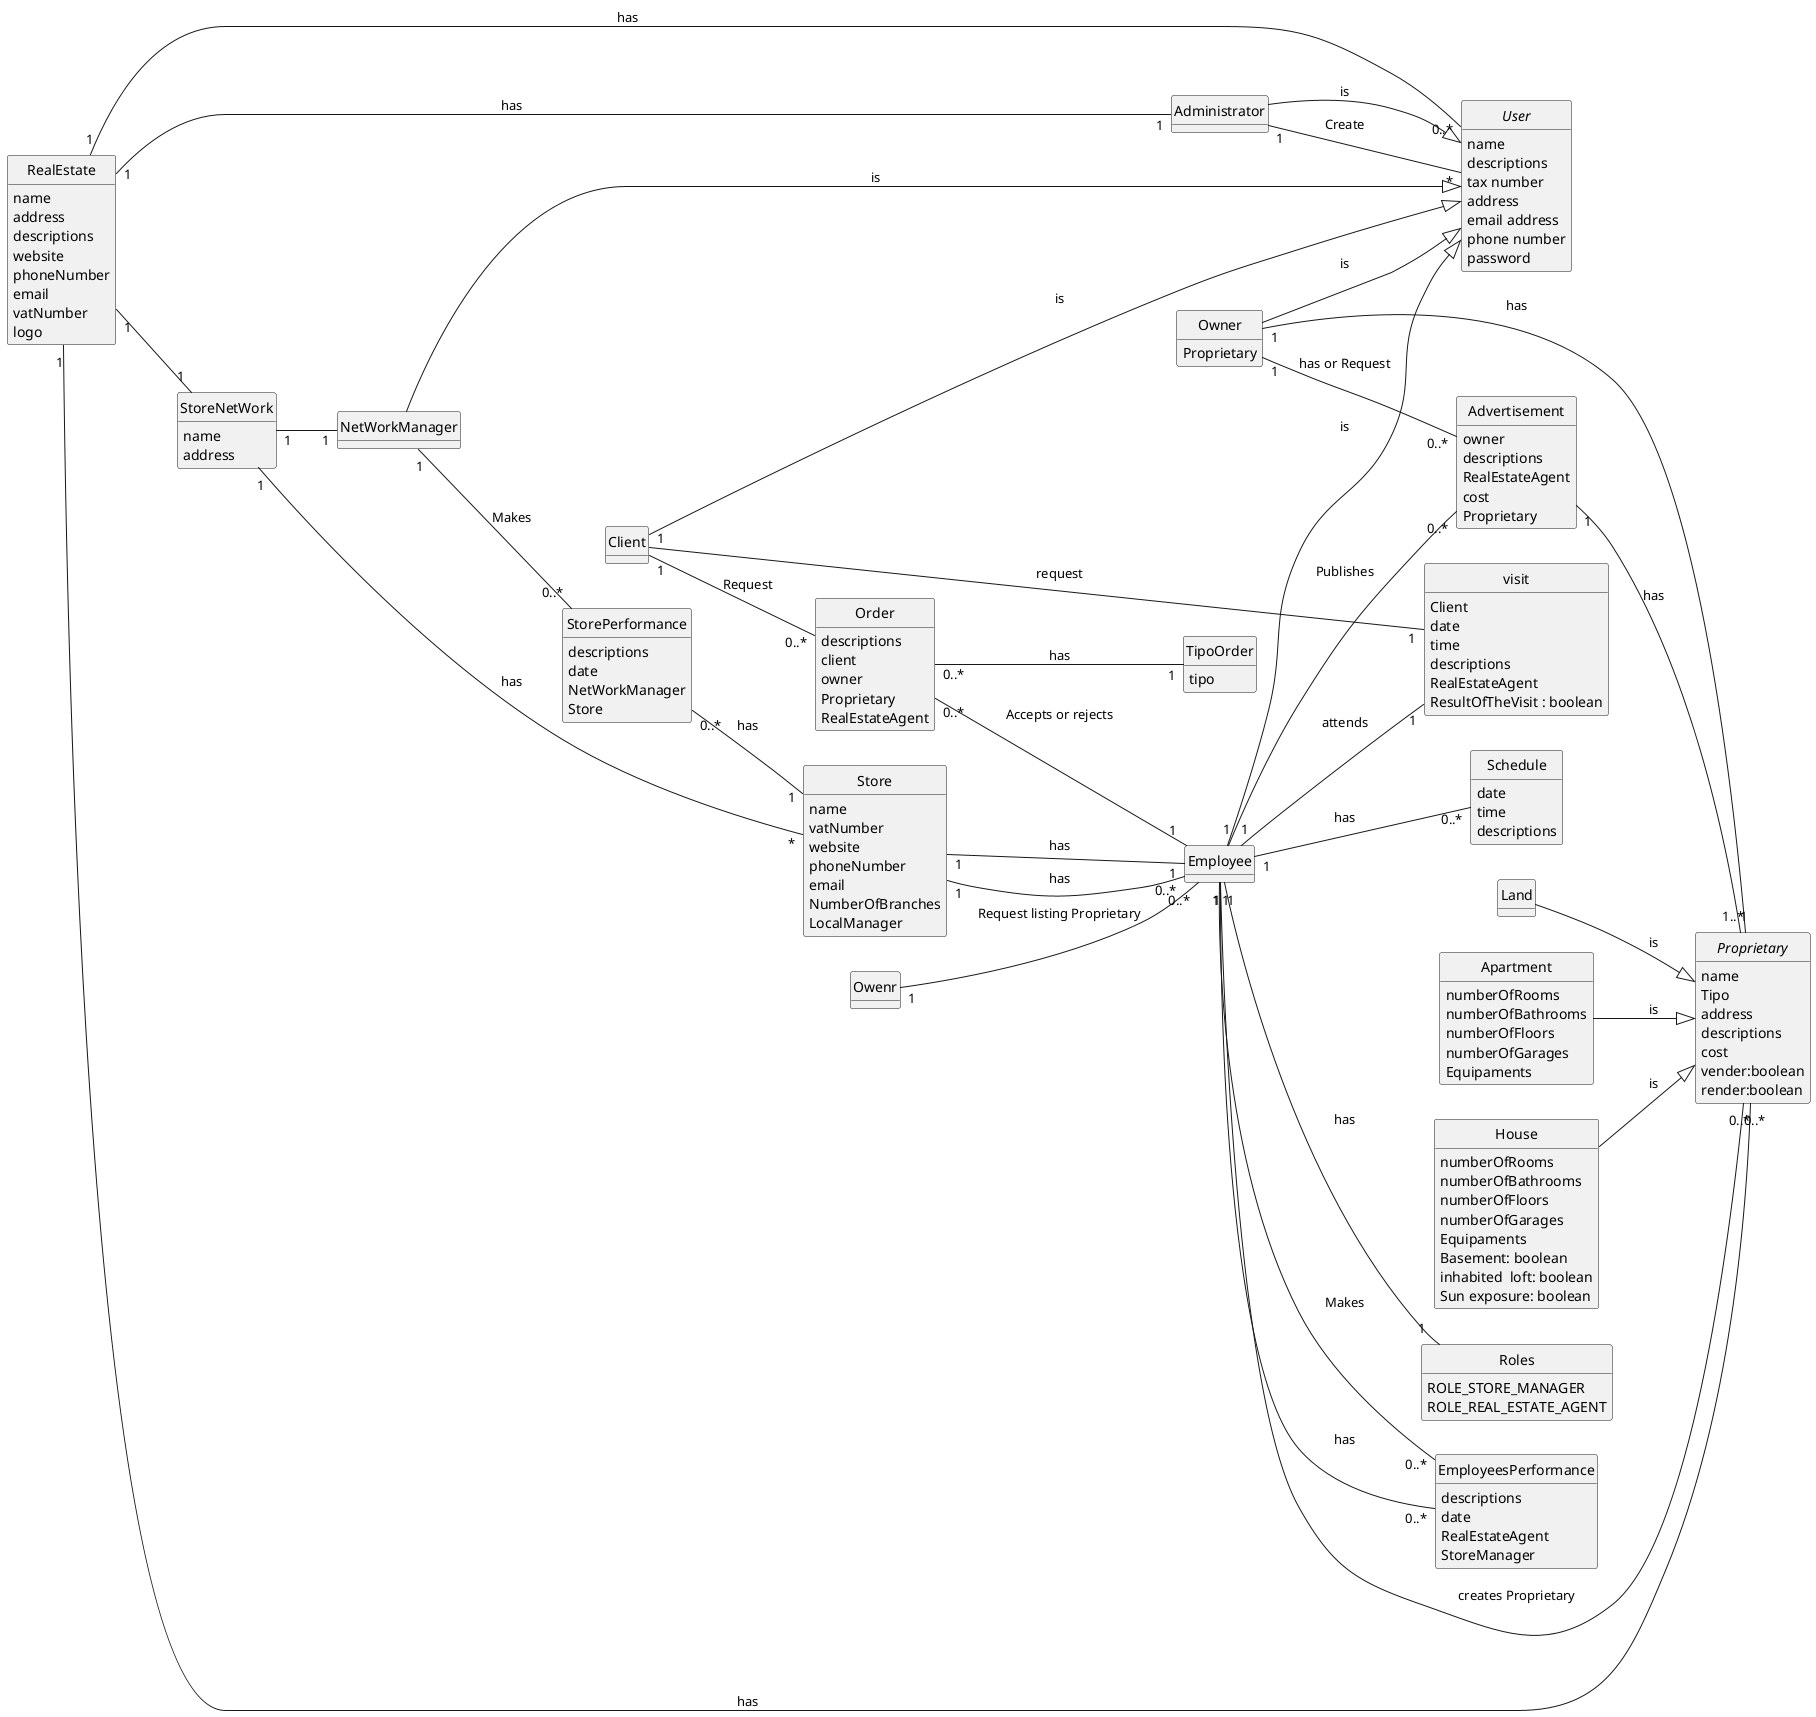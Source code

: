@startuml
skinparam monochrome true
skinparam packageStyle rectangle
skinparam shadowing false
'skinparam linetype ortho
'left to right direction
skinparam classAttributeIconSize 0
hide circle
hide methods
left to right direction


'title Domain Model

'class Platform {
'  -description
'}

class RealEstate {
    name
    address
    descriptions
    website
    phoneNumber
    email
    vatNumber
    logo
}

class Client {

}
class Owner {
 Proprietary
}
abstract class User {
    name
    descriptions
    tax number
    address
    email address
    phone number
    password
}
abstract class Proprietary {
    name
    Tipo
    address
    descriptions
    cost
    vender:boolean
    render:boolean
}
class Land{
}

class Apartment{
numberOfRooms
numberOfBathrooms
numberOfFloors
numberOfGarages
Equipaments

}
class House{
numberOfRooms
    numberOfBathrooms
    numberOfFloors
    numberOfGarages
    Equipaments
    Basement: boolean
    inhabited  loft: boolean
    Sun exposure: boolean

}
class Advertisement{
    owner
    descriptions
    RealEstateAgent
    cost
    Proprietary
}
class Schedule{
    date
    time
    descriptions
}
class visit{
    Client
    date
    time
    descriptions
    RealEstateAgent
    ResultOfTheVisit : boolean
}
class Order{
    descriptions
    client
    owner
    Proprietary
    RealEstateAgent
}

enum TipoOrder{
tipo
}
class StoreNetWork{
name
address
}
class Store{
name
vatNumber
website
phoneNumber
email
NumberOfBranches
LocalManager
}

class NetWorkManager{
}
class StorePerformance{
descriptions
date
NetWorkManager
Store
}
class Administrator{
}
class EmployeesPerformance{
descriptions
date
RealEstateAgent
StoreManager
}
class Employee{

}
enum Roles{
    ROLE_STORE_MANAGER
    ROLE_REAL_ESTATE_AGENT
}
Employee "1"--"1" Roles : has
RealEstate "1"--"1" StoreNetWork
StoreNetWork "1"--"*" Store : has
Store "1"--"1" Employee :has
StoreNetWork "1"--"1" NetWorkManager

Administrator "1"--"*" User : Create
Advertisement "1"--"1" Proprietary : has
Administrator --|> User : is
Employee --|> User : is
NetWorkManager --|> User : is
Owner  --|>  User : is
Client  --|>  User : is
RealEstate "1"--" 0..*" User : has
House  --|>  Proprietary : is
Apartment  --|>  Proprietary : is
RealEstate "1"--"0..*" Proprietary : has
Land  --|>  Proprietary : is
Owner "1"--"0..*"Advertisement : has or Request
Employee "1"--"0..*"Advertisement : Publishes
Client "1"--"1"visit : request
Employee "1"--"1"visit : attends
Employee "1"--"0..*"Schedule : has
Order "0..*"--"1" TipoOrder : has
Store "1"--"0..*" Employee : has
Client "1"--"0..*" Order : Request
Order "0..*"--"1" Employee : Accepts or rejects
Employee "1"--"0..*" EmployeesPerformance : Makes
EmployeesPerformance "0..*"--"1" Employee : has
RealEstate "1"--"1" Administrator : has
Owner "1"--"1..*" Proprietary : has
NetWorkManager "1"--"0..*" StorePerformance : Makes
StorePerformance "0..*"--"1" Store : has
Owenr "1"--"0..*" Employee : Request listing Proprietary
Employee "1"--"0..*" Proprietary : creates Proprietary

@enduml